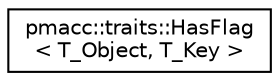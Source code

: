 digraph "Graphical Class Hierarchy"
{
 // LATEX_PDF_SIZE
  edge [fontname="Helvetica",fontsize="10",labelfontname="Helvetica",labelfontsize="10"];
  node [fontname="Helvetica",fontsize="10",shape=record];
  rankdir="LR";
  Node0 [label="pmacc::traits::HasFlag\l\< T_Object, T_Key \>",height=0.2,width=0.4,color="black", fillcolor="white", style="filled",URL="$structpmacc_1_1traits_1_1_has_flag.html",tooltip="Checks if a Objects has an flag."];
}
